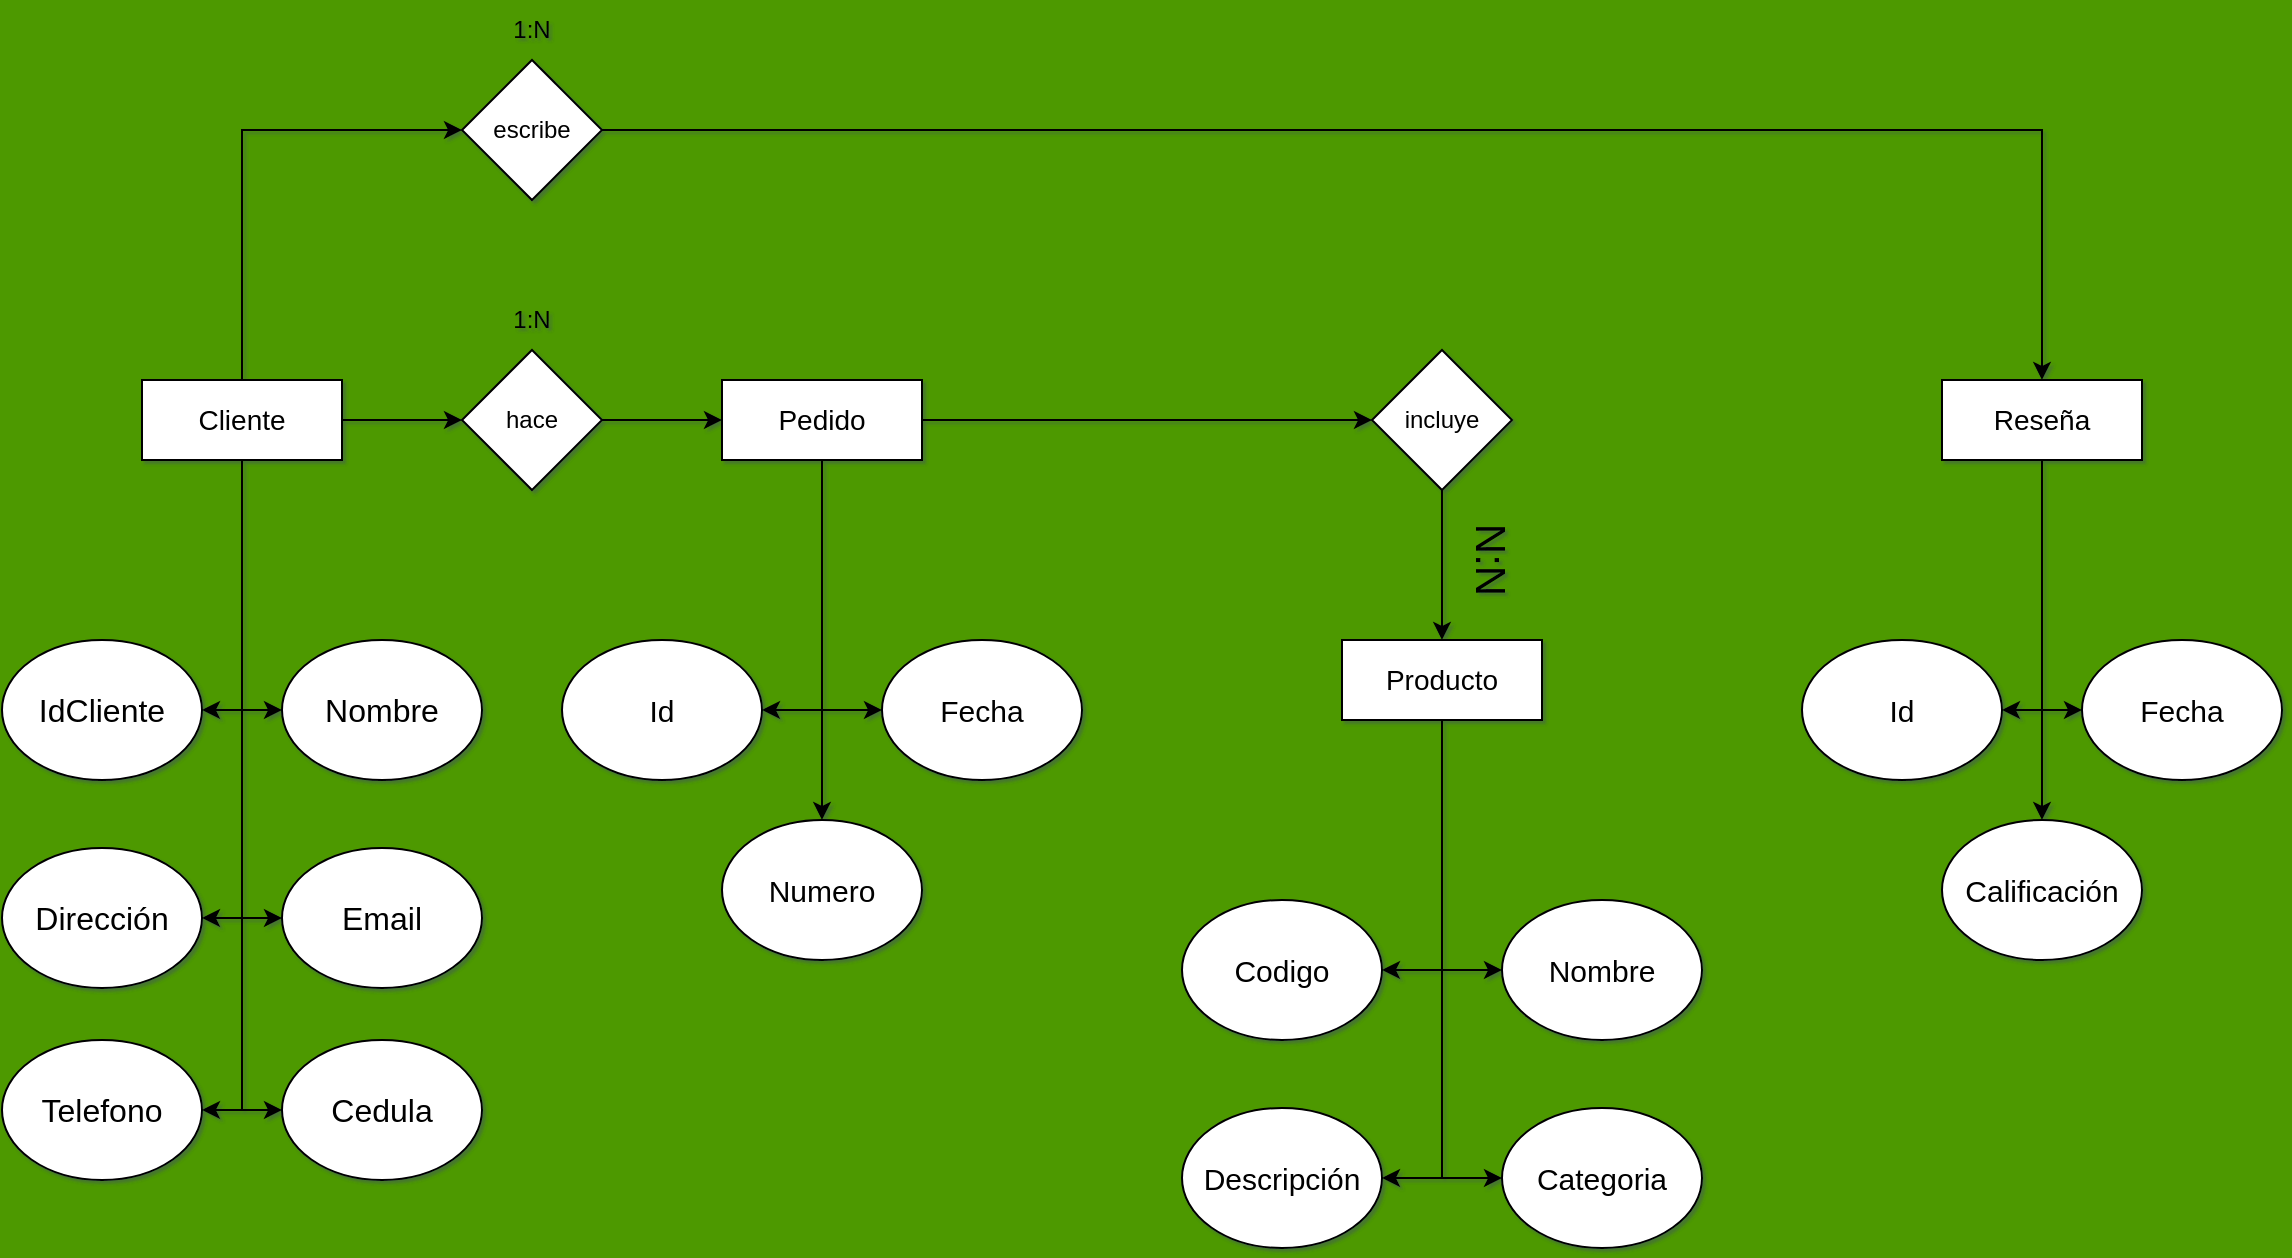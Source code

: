 <mxfile version="24.6.4" type="device">
  <diagram name="Página-1" id="zRspf82C9F0NDfFx4zPR">
    <mxGraphModel dx="1857" dy="1920" grid="1" gridSize="10" guides="1" tooltips="1" connect="1" arrows="1" fold="1" page="1" pageScale="1" pageWidth="1169" pageHeight="827" background="#4D9900" math="0" shadow="1">
      <root>
        <mxCell id="0" />
        <mxCell id="1" parent="0" />
        <mxCell id="qr0ldlBRHq-fzHsgtozD-13" style="edgeStyle=orthogonalEdgeStyle;rounded=0;orthogonalLoop=1;jettySize=auto;html=1;entryX=1;entryY=0.5;entryDx=0;entryDy=0;" parent="1" source="qr0ldlBRHq-fzHsgtozD-1" target="qr0ldlBRHq-fzHsgtozD-6" edge="1">
          <mxGeometry relative="1" as="geometry" />
        </mxCell>
        <mxCell id="qr0ldlBRHq-fzHsgtozD-14" style="edgeStyle=orthogonalEdgeStyle;rounded=0;orthogonalLoop=1;jettySize=auto;html=1;entryX=0;entryY=0.5;entryDx=0;entryDy=0;" parent="1" source="qr0ldlBRHq-fzHsgtozD-1" target="qr0ldlBRHq-fzHsgtozD-7" edge="1">
          <mxGeometry relative="1" as="geometry" />
        </mxCell>
        <mxCell id="qr0ldlBRHq-fzHsgtozD-15" style="edgeStyle=orthogonalEdgeStyle;rounded=0;orthogonalLoop=1;jettySize=auto;html=1;entryX=1;entryY=0.5;entryDx=0;entryDy=0;" parent="1" source="qr0ldlBRHq-fzHsgtozD-1" target="qr0ldlBRHq-fzHsgtozD-8" edge="1">
          <mxGeometry relative="1" as="geometry" />
        </mxCell>
        <mxCell id="qr0ldlBRHq-fzHsgtozD-16" style="edgeStyle=orthogonalEdgeStyle;rounded=0;orthogonalLoop=1;jettySize=auto;html=1;entryX=0;entryY=0.5;entryDx=0;entryDy=0;" parent="1" source="qr0ldlBRHq-fzHsgtozD-1" target="qr0ldlBRHq-fzHsgtozD-9" edge="1">
          <mxGeometry relative="1" as="geometry" />
        </mxCell>
        <mxCell id="qr0ldlBRHq-fzHsgtozD-17" style="edgeStyle=orthogonalEdgeStyle;rounded=0;orthogonalLoop=1;jettySize=auto;html=1;entryX=1;entryY=0.5;entryDx=0;entryDy=0;" parent="1" source="qr0ldlBRHq-fzHsgtozD-1" target="qr0ldlBRHq-fzHsgtozD-10" edge="1">
          <mxGeometry relative="1" as="geometry" />
        </mxCell>
        <mxCell id="qr0ldlBRHq-fzHsgtozD-18" style="edgeStyle=orthogonalEdgeStyle;rounded=0;orthogonalLoop=1;jettySize=auto;html=1;entryX=0;entryY=0.5;entryDx=0;entryDy=0;" parent="1" source="qr0ldlBRHq-fzHsgtozD-1" target="qr0ldlBRHq-fzHsgtozD-11" edge="1">
          <mxGeometry relative="1" as="geometry" />
        </mxCell>
        <mxCell id="qr0ldlBRHq-fzHsgtozD-39" style="edgeStyle=orthogonalEdgeStyle;rounded=0;orthogonalLoop=1;jettySize=auto;html=1;entryX=0;entryY=0.5;entryDx=0;entryDy=0;" parent="1" source="qr0ldlBRHq-fzHsgtozD-1" target="qr0ldlBRHq-fzHsgtozD-38" edge="1">
          <mxGeometry relative="1" as="geometry" />
        </mxCell>
        <mxCell id="qr0ldlBRHq-fzHsgtozD-56" style="edgeStyle=orthogonalEdgeStyle;rounded=0;orthogonalLoop=1;jettySize=auto;html=1;entryX=0;entryY=0.5;entryDx=0;entryDy=0;exitX=0.5;exitY=0;exitDx=0;exitDy=0;" parent="1" source="qr0ldlBRHq-fzHsgtozD-1" target="qr0ldlBRHq-fzHsgtozD-55" edge="1">
          <mxGeometry relative="1" as="geometry" />
        </mxCell>
        <mxCell id="qr0ldlBRHq-fzHsgtozD-1" value="&lt;font style=&quot;font-size: 14px;&quot;&gt;Cliente&lt;/font&gt;" style="rounded=0;whiteSpace=wrap;html=1;" parent="1" vertex="1">
          <mxGeometry x="85" y="134" width="100" height="40" as="geometry" />
        </mxCell>
        <mxCell id="qr0ldlBRHq-fzHsgtozD-23" style="edgeStyle=orthogonalEdgeStyle;rounded=0;orthogonalLoop=1;jettySize=auto;html=1;entryX=1;entryY=0.5;entryDx=0;entryDy=0;" parent="1" source="qr0ldlBRHq-fzHsgtozD-2" target="qr0ldlBRHq-fzHsgtozD-19" edge="1">
          <mxGeometry relative="1" as="geometry" />
        </mxCell>
        <mxCell id="qr0ldlBRHq-fzHsgtozD-24" style="edgeStyle=orthogonalEdgeStyle;rounded=0;orthogonalLoop=1;jettySize=auto;html=1;entryX=0;entryY=0.5;entryDx=0;entryDy=0;" parent="1" source="qr0ldlBRHq-fzHsgtozD-2" target="qr0ldlBRHq-fzHsgtozD-20" edge="1">
          <mxGeometry relative="1" as="geometry" />
        </mxCell>
        <mxCell id="qr0ldlBRHq-fzHsgtozD-25" style="edgeStyle=orthogonalEdgeStyle;rounded=0;orthogonalLoop=1;jettySize=auto;html=1;entryX=1;entryY=0.5;entryDx=0;entryDy=0;" parent="1" source="qr0ldlBRHq-fzHsgtozD-2" target="qr0ldlBRHq-fzHsgtozD-21" edge="1">
          <mxGeometry relative="1" as="geometry" />
        </mxCell>
        <mxCell id="qr0ldlBRHq-fzHsgtozD-26" style="edgeStyle=orthogonalEdgeStyle;rounded=0;orthogonalLoop=1;jettySize=auto;html=1;entryX=0;entryY=0.5;entryDx=0;entryDy=0;" parent="1" source="qr0ldlBRHq-fzHsgtozD-2" target="qr0ldlBRHq-fzHsgtozD-22" edge="1">
          <mxGeometry relative="1" as="geometry" />
        </mxCell>
        <mxCell id="qr0ldlBRHq-fzHsgtozD-2" value="&lt;span style=&quot;font-size: 14px;&quot;&gt;Producto&lt;/span&gt;" style="rounded=0;whiteSpace=wrap;html=1;" parent="1" vertex="1">
          <mxGeometry x="685" y="264" width="100" height="40" as="geometry" />
        </mxCell>
        <mxCell id="qr0ldlBRHq-fzHsgtozD-31" style="edgeStyle=orthogonalEdgeStyle;rounded=0;orthogonalLoop=1;jettySize=auto;html=1;" parent="1" source="qr0ldlBRHq-fzHsgtozD-3" target="qr0ldlBRHq-fzHsgtozD-30" edge="1">
          <mxGeometry relative="1" as="geometry" />
        </mxCell>
        <mxCell id="qr0ldlBRHq-fzHsgtozD-32" style="edgeStyle=orthogonalEdgeStyle;rounded=0;orthogonalLoop=1;jettySize=auto;html=1;entryX=1;entryY=0.5;entryDx=0;entryDy=0;" parent="1" source="qr0ldlBRHq-fzHsgtozD-3" target="qr0ldlBRHq-fzHsgtozD-28" edge="1">
          <mxGeometry relative="1" as="geometry" />
        </mxCell>
        <mxCell id="qr0ldlBRHq-fzHsgtozD-33" style="edgeStyle=orthogonalEdgeStyle;rounded=0;orthogonalLoop=1;jettySize=auto;html=1;entryX=0;entryY=0.5;entryDx=0;entryDy=0;" parent="1" source="qr0ldlBRHq-fzHsgtozD-3" target="qr0ldlBRHq-fzHsgtozD-29" edge="1">
          <mxGeometry relative="1" as="geometry" />
        </mxCell>
        <mxCell id="qr0ldlBRHq-fzHsgtozD-44" style="edgeStyle=orthogonalEdgeStyle;rounded=0;orthogonalLoop=1;jettySize=auto;html=1;entryX=0;entryY=0.5;entryDx=0;entryDy=0;" parent="1" source="qr0ldlBRHq-fzHsgtozD-3" target="qr0ldlBRHq-fzHsgtozD-43" edge="1">
          <mxGeometry relative="1" as="geometry" />
        </mxCell>
        <mxCell id="qr0ldlBRHq-fzHsgtozD-3" value="&lt;font style=&quot;font-size: 14px;&quot;&gt;Pedido&lt;/font&gt;" style="rounded=0;whiteSpace=wrap;html=1;" parent="1" vertex="1">
          <mxGeometry x="375" y="134" width="100" height="40" as="geometry" />
        </mxCell>
        <mxCell id="qr0ldlBRHq-fzHsgtozD-52" style="edgeStyle=orthogonalEdgeStyle;rounded=0;orthogonalLoop=1;jettySize=auto;html=1;entryX=0.5;entryY=0;entryDx=0;entryDy=0;" parent="1" source="qr0ldlBRHq-fzHsgtozD-4" target="qr0ldlBRHq-fzHsgtozD-36" edge="1">
          <mxGeometry relative="1" as="geometry" />
        </mxCell>
        <mxCell id="qr0ldlBRHq-fzHsgtozD-53" style="edgeStyle=orthogonalEdgeStyle;rounded=0;orthogonalLoop=1;jettySize=auto;html=1;entryX=1;entryY=0.5;entryDx=0;entryDy=0;" parent="1" source="qr0ldlBRHq-fzHsgtozD-4" target="qr0ldlBRHq-fzHsgtozD-34" edge="1">
          <mxGeometry relative="1" as="geometry" />
        </mxCell>
        <mxCell id="qr0ldlBRHq-fzHsgtozD-54" style="edgeStyle=orthogonalEdgeStyle;rounded=0;orthogonalLoop=1;jettySize=auto;html=1;entryX=0;entryY=0.5;entryDx=0;entryDy=0;" parent="1" source="qr0ldlBRHq-fzHsgtozD-4" target="qr0ldlBRHq-fzHsgtozD-35" edge="1">
          <mxGeometry relative="1" as="geometry" />
        </mxCell>
        <mxCell id="qr0ldlBRHq-fzHsgtozD-4" value="&lt;font style=&quot;font-size: 14px;&quot;&gt;Reseña&lt;/font&gt;" style="rounded=0;whiteSpace=wrap;html=1;" parent="1" vertex="1">
          <mxGeometry x="985" y="134" width="100" height="40" as="geometry" />
        </mxCell>
        <mxCell id="qr0ldlBRHq-fzHsgtozD-6" value="&lt;font style=&quot;font-size: 16px;&quot;&gt;IdCliente&lt;/font&gt;" style="ellipse;whiteSpace=wrap;html=1;" parent="1" vertex="1">
          <mxGeometry x="15" y="264" width="100" height="70" as="geometry" />
        </mxCell>
        <mxCell id="qr0ldlBRHq-fzHsgtozD-7" value="&lt;font style=&quot;font-size: 16px;&quot;&gt;Nombre&lt;/font&gt;" style="ellipse;whiteSpace=wrap;html=1;" parent="1" vertex="1">
          <mxGeometry x="155" y="264" width="100" height="70" as="geometry" />
        </mxCell>
        <mxCell id="qr0ldlBRHq-fzHsgtozD-8" value="&lt;font style=&quot;font-size: 16px;&quot;&gt;Dirección&lt;/font&gt;" style="ellipse;whiteSpace=wrap;html=1;" parent="1" vertex="1">
          <mxGeometry x="15" y="368" width="100" height="70" as="geometry" />
        </mxCell>
        <mxCell id="qr0ldlBRHq-fzHsgtozD-9" value="&lt;font style=&quot;font-size: 16px;&quot;&gt;Email&lt;/font&gt;" style="ellipse;whiteSpace=wrap;html=1;" parent="1" vertex="1">
          <mxGeometry x="155" y="368" width="100" height="70" as="geometry" />
        </mxCell>
        <mxCell id="qr0ldlBRHq-fzHsgtozD-10" value="&lt;font style=&quot;font-size: 16px;&quot;&gt;Telefono&lt;/font&gt;" style="ellipse;whiteSpace=wrap;html=1;" parent="1" vertex="1">
          <mxGeometry x="15" y="464" width="100" height="70" as="geometry" />
        </mxCell>
        <mxCell id="qr0ldlBRHq-fzHsgtozD-11" value="&lt;span style=&quot;font-size: 16px;&quot;&gt;Cedula&lt;/span&gt;" style="ellipse;whiteSpace=wrap;html=1;" parent="1" vertex="1">
          <mxGeometry x="155" y="464" width="100" height="70" as="geometry" />
        </mxCell>
        <mxCell id="qr0ldlBRHq-fzHsgtozD-19" value="&lt;font style=&quot;font-size: 15px;&quot;&gt;Codigo&lt;/font&gt;" style="ellipse;whiteSpace=wrap;html=1;" parent="1" vertex="1">
          <mxGeometry x="605" y="394" width="100" height="70" as="geometry" />
        </mxCell>
        <mxCell id="qr0ldlBRHq-fzHsgtozD-20" value="&lt;font style=&quot;font-size: 15px;&quot;&gt;Nombre&lt;/font&gt;" style="ellipse;whiteSpace=wrap;html=1;" parent="1" vertex="1">
          <mxGeometry x="765" y="394" width="100" height="70" as="geometry" />
        </mxCell>
        <mxCell id="qr0ldlBRHq-fzHsgtozD-21" value="&lt;font style=&quot;font-size: 15px;&quot;&gt;Descripción&lt;/font&gt;" style="ellipse;whiteSpace=wrap;html=1;" parent="1" vertex="1">
          <mxGeometry x="605" y="498" width="100" height="70" as="geometry" />
        </mxCell>
        <mxCell id="qr0ldlBRHq-fzHsgtozD-22" value="&lt;font style=&quot;font-size: 15px;&quot;&gt;Categoria&lt;/font&gt;" style="ellipse;whiteSpace=wrap;html=1;" parent="1" vertex="1">
          <mxGeometry x="765" y="498" width="100" height="70" as="geometry" />
        </mxCell>
        <mxCell id="qr0ldlBRHq-fzHsgtozD-28" value="&lt;font style=&quot;font-size: 15px;&quot;&gt;Id&lt;/font&gt;" style="ellipse;whiteSpace=wrap;html=1;" parent="1" vertex="1">
          <mxGeometry x="295" y="264" width="100" height="70" as="geometry" />
        </mxCell>
        <mxCell id="qr0ldlBRHq-fzHsgtozD-29" value="&lt;font style=&quot;font-size: 15px;&quot;&gt;Fecha&lt;/font&gt;" style="ellipse;whiteSpace=wrap;html=1;" parent="1" vertex="1">
          <mxGeometry x="455" y="264" width="100" height="70" as="geometry" />
        </mxCell>
        <mxCell id="qr0ldlBRHq-fzHsgtozD-30" value="&lt;font style=&quot;font-size: 15px;&quot;&gt;Numero&lt;/font&gt;" style="ellipse;whiteSpace=wrap;html=1;" parent="1" vertex="1">
          <mxGeometry x="375" y="354" width="100" height="70" as="geometry" />
        </mxCell>
        <mxCell id="qr0ldlBRHq-fzHsgtozD-34" value="&lt;font style=&quot;font-size: 15px;&quot;&gt;Id&lt;/font&gt;" style="ellipse;whiteSpace=wrap;html=1;" parent="1" vertex="1">
          <mxGeometry x="915" y="264" width="100" height="70" as="geometry" />
        </mxCell>
        <mxCell id="qr0ldlBRHq-fzHsgtozD-35" value="&lt;font style=&quot;font-size: 15px;&quot;&gt;Fecha&lt;/font&gt;" style="ellipse;whiteSpace=wrap;html=1;" parent="1" vertex="1">
          <mxGeometry x="1055" y="264" width="100" height="70" as="geometry" />
        </mxCell>
        <mxCell id="qr0ldlBRHq-fzHsgtozD-36" value="&lt;font style=&quot;font-size: 15px;&quot;&gt;Calificación&lt;/font&gt;" style="ellipse;whiteSpace=wrap;html=1;" parent="1" vertex="1">
          <mxGeometry x="985" y="354" width="100" height="70" as="geometry" />
        </mxCell>
        <mxCell id="qr0ldlBRHq-fzHsgtozD-40" style="edgeStyle=orthogonalEdgeStyle;rounded=0;orthogonalLoop=1;jettySize=auto;html=1;entryX=0;entryY=0.5;entryDx=0;entryDy=0;" parent="1" source="qr0ldlBRHq-fzHsgtozD-38" target="qr0ldlBRHq-fzHsgtozD-3" edge="1">
          <mxGeometry relative="1" as="geometry" />
        </mxCell>
        <mxCell id="qr0ldlBRHq-fzHsgtozD-38" value="hace" style="rhombus;whiteSpace=wrap;html=1;" parent="1" vertex="1">
          <mxGeometry x="245" y="119" width="70" height="70" as="geometry" />
        </mxCell>
        <mxCell id="qr0ldlBRHq-fzHsgtozD-41" value="1:N" style="text;html=1;align=center;verticalAlign=middle;whiteSpace=wrap;rounded=0;" parent="1" vertex="1">
          <mxGeometry x="250" y="89" width="60" height="30" as="geometry" />
        </mxCell>
        <mxCell id="qr0ldlBRHq-fzHsgtozD-46" style="edgeStyle=orthogonalEdgeStyle;rounded=0;orthogonalLoop=1;jettySize=auto;html=1;entryX=0.5;entryY=0;entryDx=0;entryDy=0;" parent="1" source="qr0ldlBRHq-fzHsgtozD-43" target="qr0ldlBRHq-fzHsgtozD-2" edge="1">
          <mxGeometry relative="1" as="geometry" />
        </mxCell>
        <mxCell id="qr0ldlBRHq-fzHsgtozD-43" value="incluye" style="rhombus;whiteSpace=wrap;html=1;" parent="1" vertex="1">
          <mxGeometry x="700" y="119" width="70" height="70" as="geometry" />
        </mxCell>
        <mxCell id="qr0ldlBRHq-fzHsgtozD-48" value="&lt;font style=&quot;font-size: 21px;&quot;&gt;N:N&lt;/font&gt;" style="text;html=1;align=center;verticalAlign=middle;whiteSpace=wrap;rounded=0;rotation=90;" parent="1" vertex="1">
          <mxGeometry x="725" y="204" width="70" height="40" as="geometry" />
        </mxCell>
        <mxCell id="qr0ldlBRHq-fzHsgtozD-57" style="edgeStyle=orthogonalEdgeStyle;rounded=0;orthogonalLoop=1;jettySize=auto;html=1;entryX=0.5;entryY=0;entryDx=0;entryDy=0;" parent="1" source="qr0ldlBRHq-fzHsgtozD-55" target="qr0ldlBRHq-fzHsgtozD-4" edge="1">
          <mxGeometry relative="1" as="geometry" />
        </mxCell>
        <mxCell id="qr0ldlBRHq-fzHsgtozD-55" value="escribe" style="rhombus;whiteSpace=wrap;html=1;" parent="1" vertex="1">
          <mxGeometry x="245" y="-26" width="70" height="70" as="geometry" />
        </mxCell>
        <mxCell id="qr0ldlBRHq-fzHsgtozD-58" value="1:N" style="text;html=1;align=center;verticalAlign=middle;whiteSpace=wrap;rounded=0;" parent="1" vertex="1">
          <mxGeometry x="250" y="-56" width="60" height="30" as="geometry" />
        </mxCell>
      </root>
    </mxGraphModel>
  </diagram>
</mxfile>
